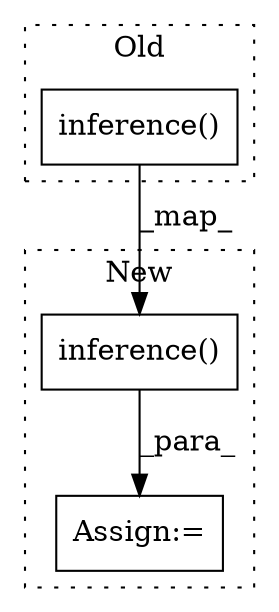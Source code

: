 digraph G {
subgraph cluster0 {
1 [label="inference()" a="75" s="1077,1113" l="19,1" shape="box"];
label = "Old";
style="dotted";
}
subgraph cluster1 {
2 [label="inference()" a="75" s="1219,1255" l="19,1" shape="box"];
3 [label="Assign:=" a="68" s="1216" l="3" shape="box"];
label = "New";
style="dotted";
}
1 -> 2 [label="_map_"];
2 -> 3 [label="_para_"];
}